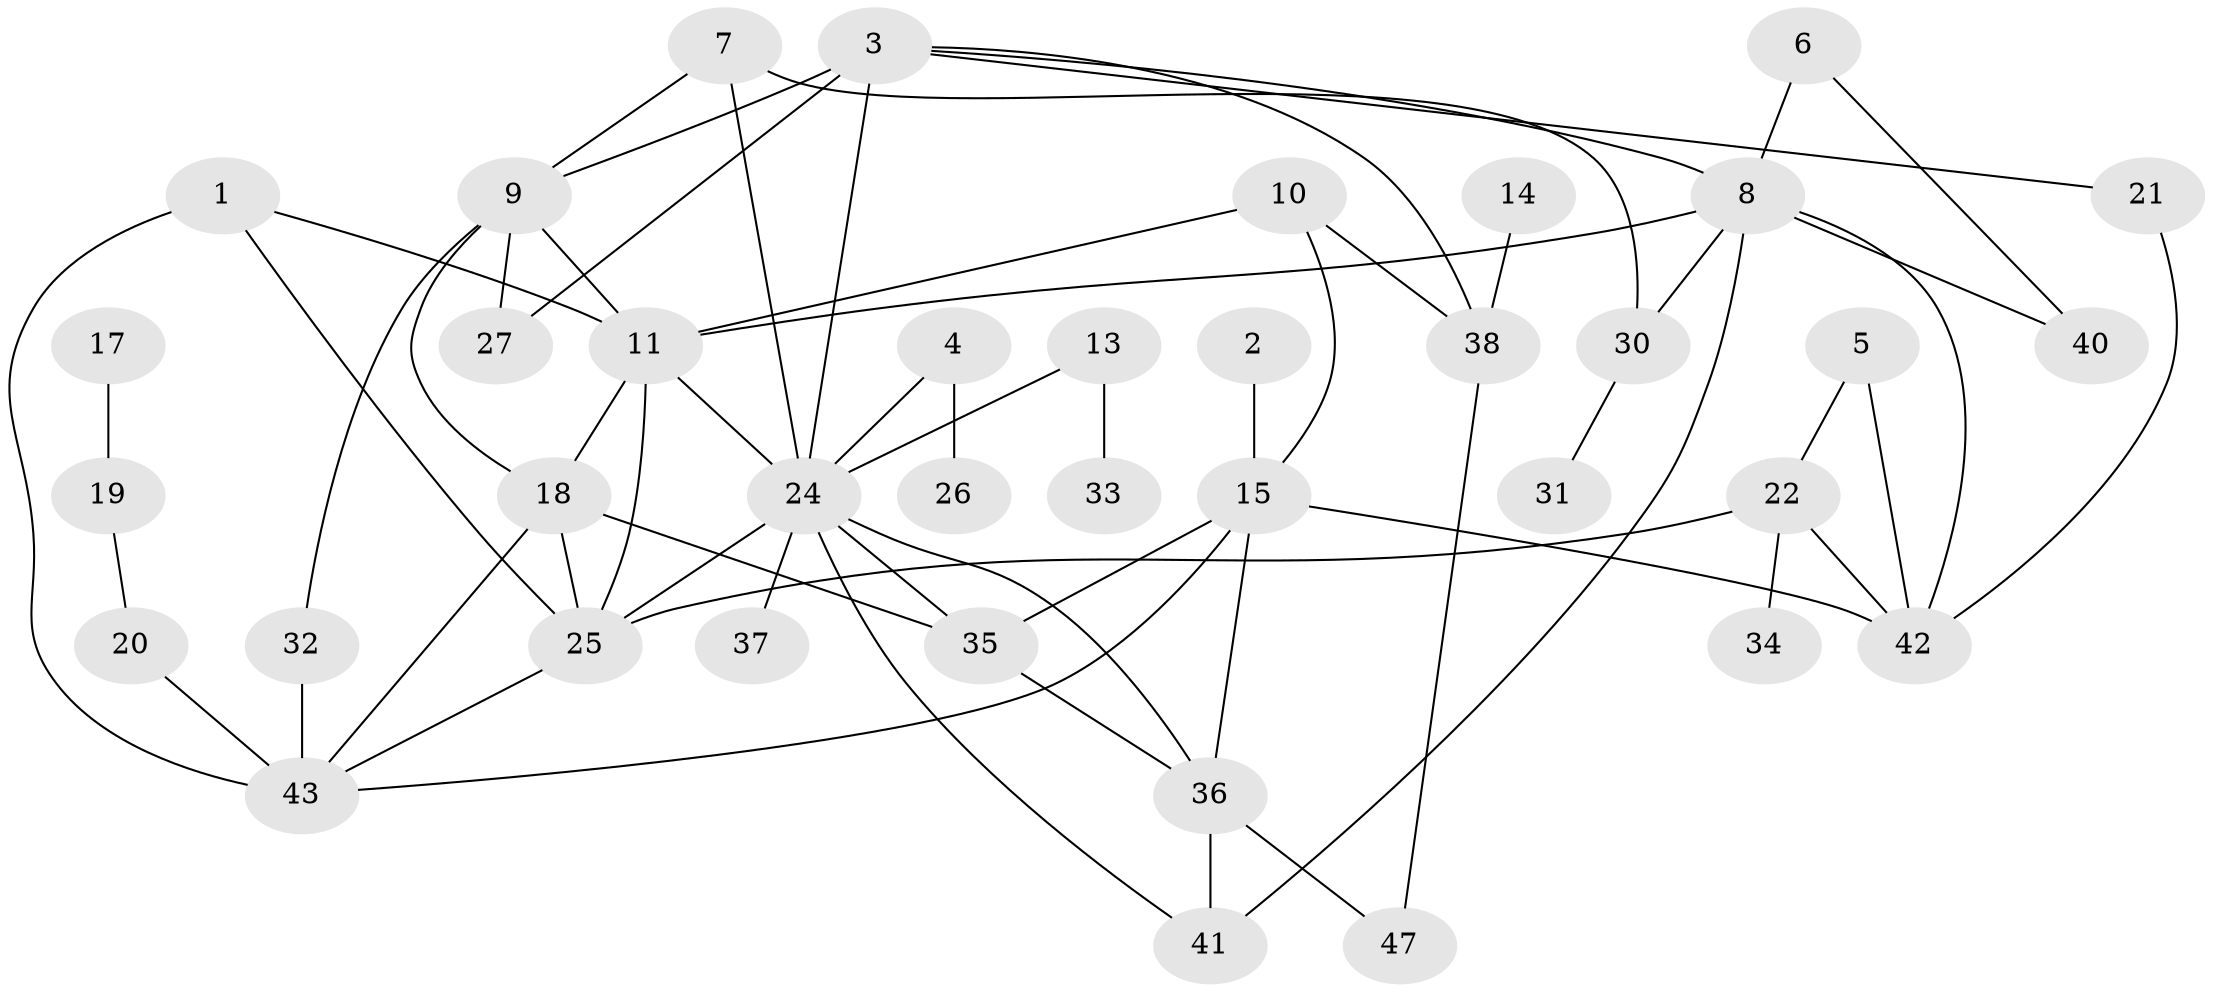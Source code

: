 // original degree distribution, {2: 0.24468085106382978, 1: 0.2127659574468085, 3: 0.23404255319148937, 4: 0.0851063829787234, 7: 0.031914893617021274, 0: 0.09574468085106383, 5: 0.09574468085106383}
// Generated by graph-tools (version 1.1) at 2025/48/03/04/25 22:48:34]
// undirected, 38 vertices, 63 edges
graph export_dot {
  node [color=gray90,style=filled];
  1;
  2;
  3;
  4;
  5;
  6;
  7;
  8;
  9;
  10;
  11;
  13;
  14;
  15;
  17;
  18;
  19;
  20;
  21;
  22;
  24;
  25;
  26;
  27;
  30;
  31;
  32;
  33;
  34;
  35;
  36;
  37;
  38;
  40;
  41;
  42;
  43;
  47;
  1 -- 11 [weight=2.0];
  1 -- 25 [weight=1.0];
  1 -- 43 [weight=2.0];
  2 -- 15 [weight=1.0];
  3 -- 8 [weight=1.0];
  3 -- 9 [weight=1.0];
  3 -- 21 [weight=1.0];
  3 -- 24 [weight=1.0];
  3 -- 27 [weight=3.0];
  3 -- 38 [weight=1.0];
  4 -- 24 [weight=1.0];
  4 -- 26 [weight=1.0];
  5 -- 22 [weight=1.0];
  5 -- 42 [weight=1.0];
  6 -- 8 [weight=2.0];
  6 -- 40 [weight=2.0];
  7 -- 9 [weight=1.0];
  7 -- 24 [weight=2.0];
  7 -- 30 [weight=1.0];
  8 -- 11 [weight=2.0];
  8 -- 30 [weight=1.0];
  8 -- 40 [weight=1.0];
  8 -- 41 [weight=1.0];
  8 -- 42 [weight=1.0];
  9 -- 11 [weight=1.0];
  9 -- 18 [weight=1.0];
  9 -- 27 [weight=1.0];
  9 -- 32 [weight=1.0];
  10 -- 11 [weight=1.0];
  10 -- 15 [weight=1.0];
  10 -- 38 [weight=3.0];
  11 -- 18 [weight=2.0];
  11 -- 24 [weight=1.0];
  11 -- 25 [weight=1.0];
  13 -- 24 [weight=1.0];
  13 -- 33 [weight=1.0];
  14 -- 38 [weight=1.0];
  15 -- 35 [weight=1.0];
  15 -- 36 [weight=1.0];
  15 -- 42 [weight=1.0];
  15 -- 43 [weight=1.0];
  17 -- 19 [weight=1.0];
  18 -- 25 [weight=1.0];
  18 -- 35 [weight=1.0];
  18 -- 43 [weight=1.0];
  19 -- 20 [weight=1.0];
  20 -- 43 [weight=1.0];
  21 -- 42 [weight=1.0];
  22 -- 25 [weight=1.0];
  22 -- 34 [weight=1.0];
  22 -- 42 [weight=1.0];
  24 -- 25 [weight=1.0];
  24 -- 35 [weight=1.0];
  24 -- 36 [weight=1.0];
  24 -- 37 [weight=1.0];
  24 -- 41 [weight=1.0];
  25 -- 43 [weight=1.0];
  30 -- 31 [weight=1.0];
  32 -- 43 [weight=1.0];
  35 -- 36 [weight=1.0];
  36 -- 41 [weight=1.0];
  36 -- 47 [weight=1.0];
  38 -- 47 [weight=1.0];
}
